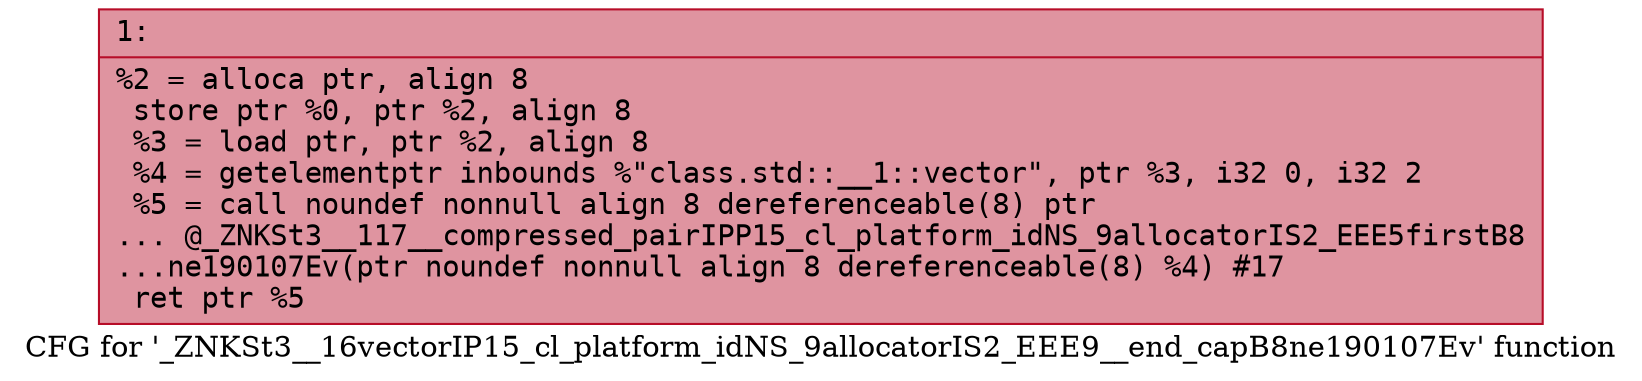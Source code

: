 digraph "CFG for '_ZNKSt3__16vectorIP15_cl_platform_idNS_9allocatorIS2_EEE9__end_capB8ne190107Ev' function" {
	label="CFG for '_ZNKSt3__16vectorIP15_cl_platform_idNS_9allocatorIS2_EEE9__end_capB8ne190107Ev' function";

	Node0x600000635d10 [shape=record,color="#b70d28ff", style=filled, fillcolor="#b70d2870" fontname="Courier",label="{1:\l|  %2 = alloca ptr, align 8\l  store ptr %0, ptr %2, align 8\l  %3 = load ptr, ptr %2, align 8\l  %4 = getelementptr inbounds %\"class.std::__1::vector\", ptr %3, i32 0, i32 2\l  %5 = call noundef nonnull align 8 dereferenceable(8) ptr\l... @_ZNKSt3__117__compressed_pairIPP15_cl_platform_idNS_9allocatorIS2_EEE5firstB8\l...ne190107Ev(ptr noundef nonnull align 8 dereferenceable(8) %4) #17\l  ret ptr %5\l}"];
}
